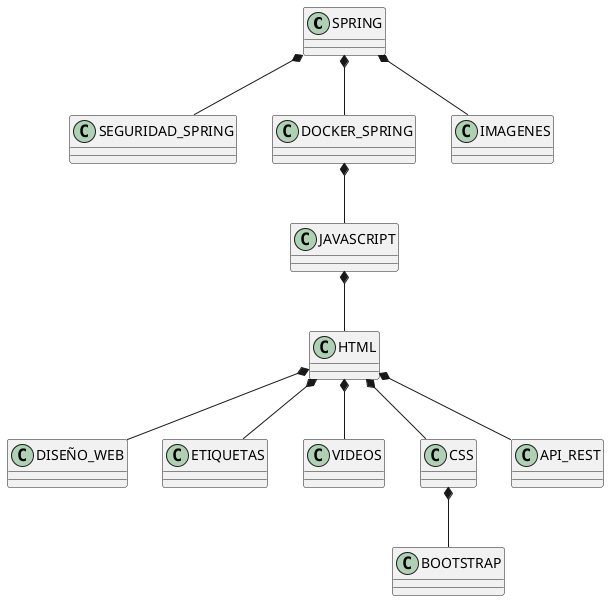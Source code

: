 @startuml
SPRING *-- SEGURIDAD_SPRING
SPRING *-- DOCKER_SPRING
DOCKER_SPRING *-- JAVASCRIPT
JAVASCRIPT *-- HTML
HTML *-- DISEÑO_WEB
HTML *-- ETIQUETAS
HTML *-- VIDEOS
HTML *-- CSS
CSS *-- BOOTSTRAP
HTML *-- API_REST
SPRING *-- IMAGENES
@enduml
